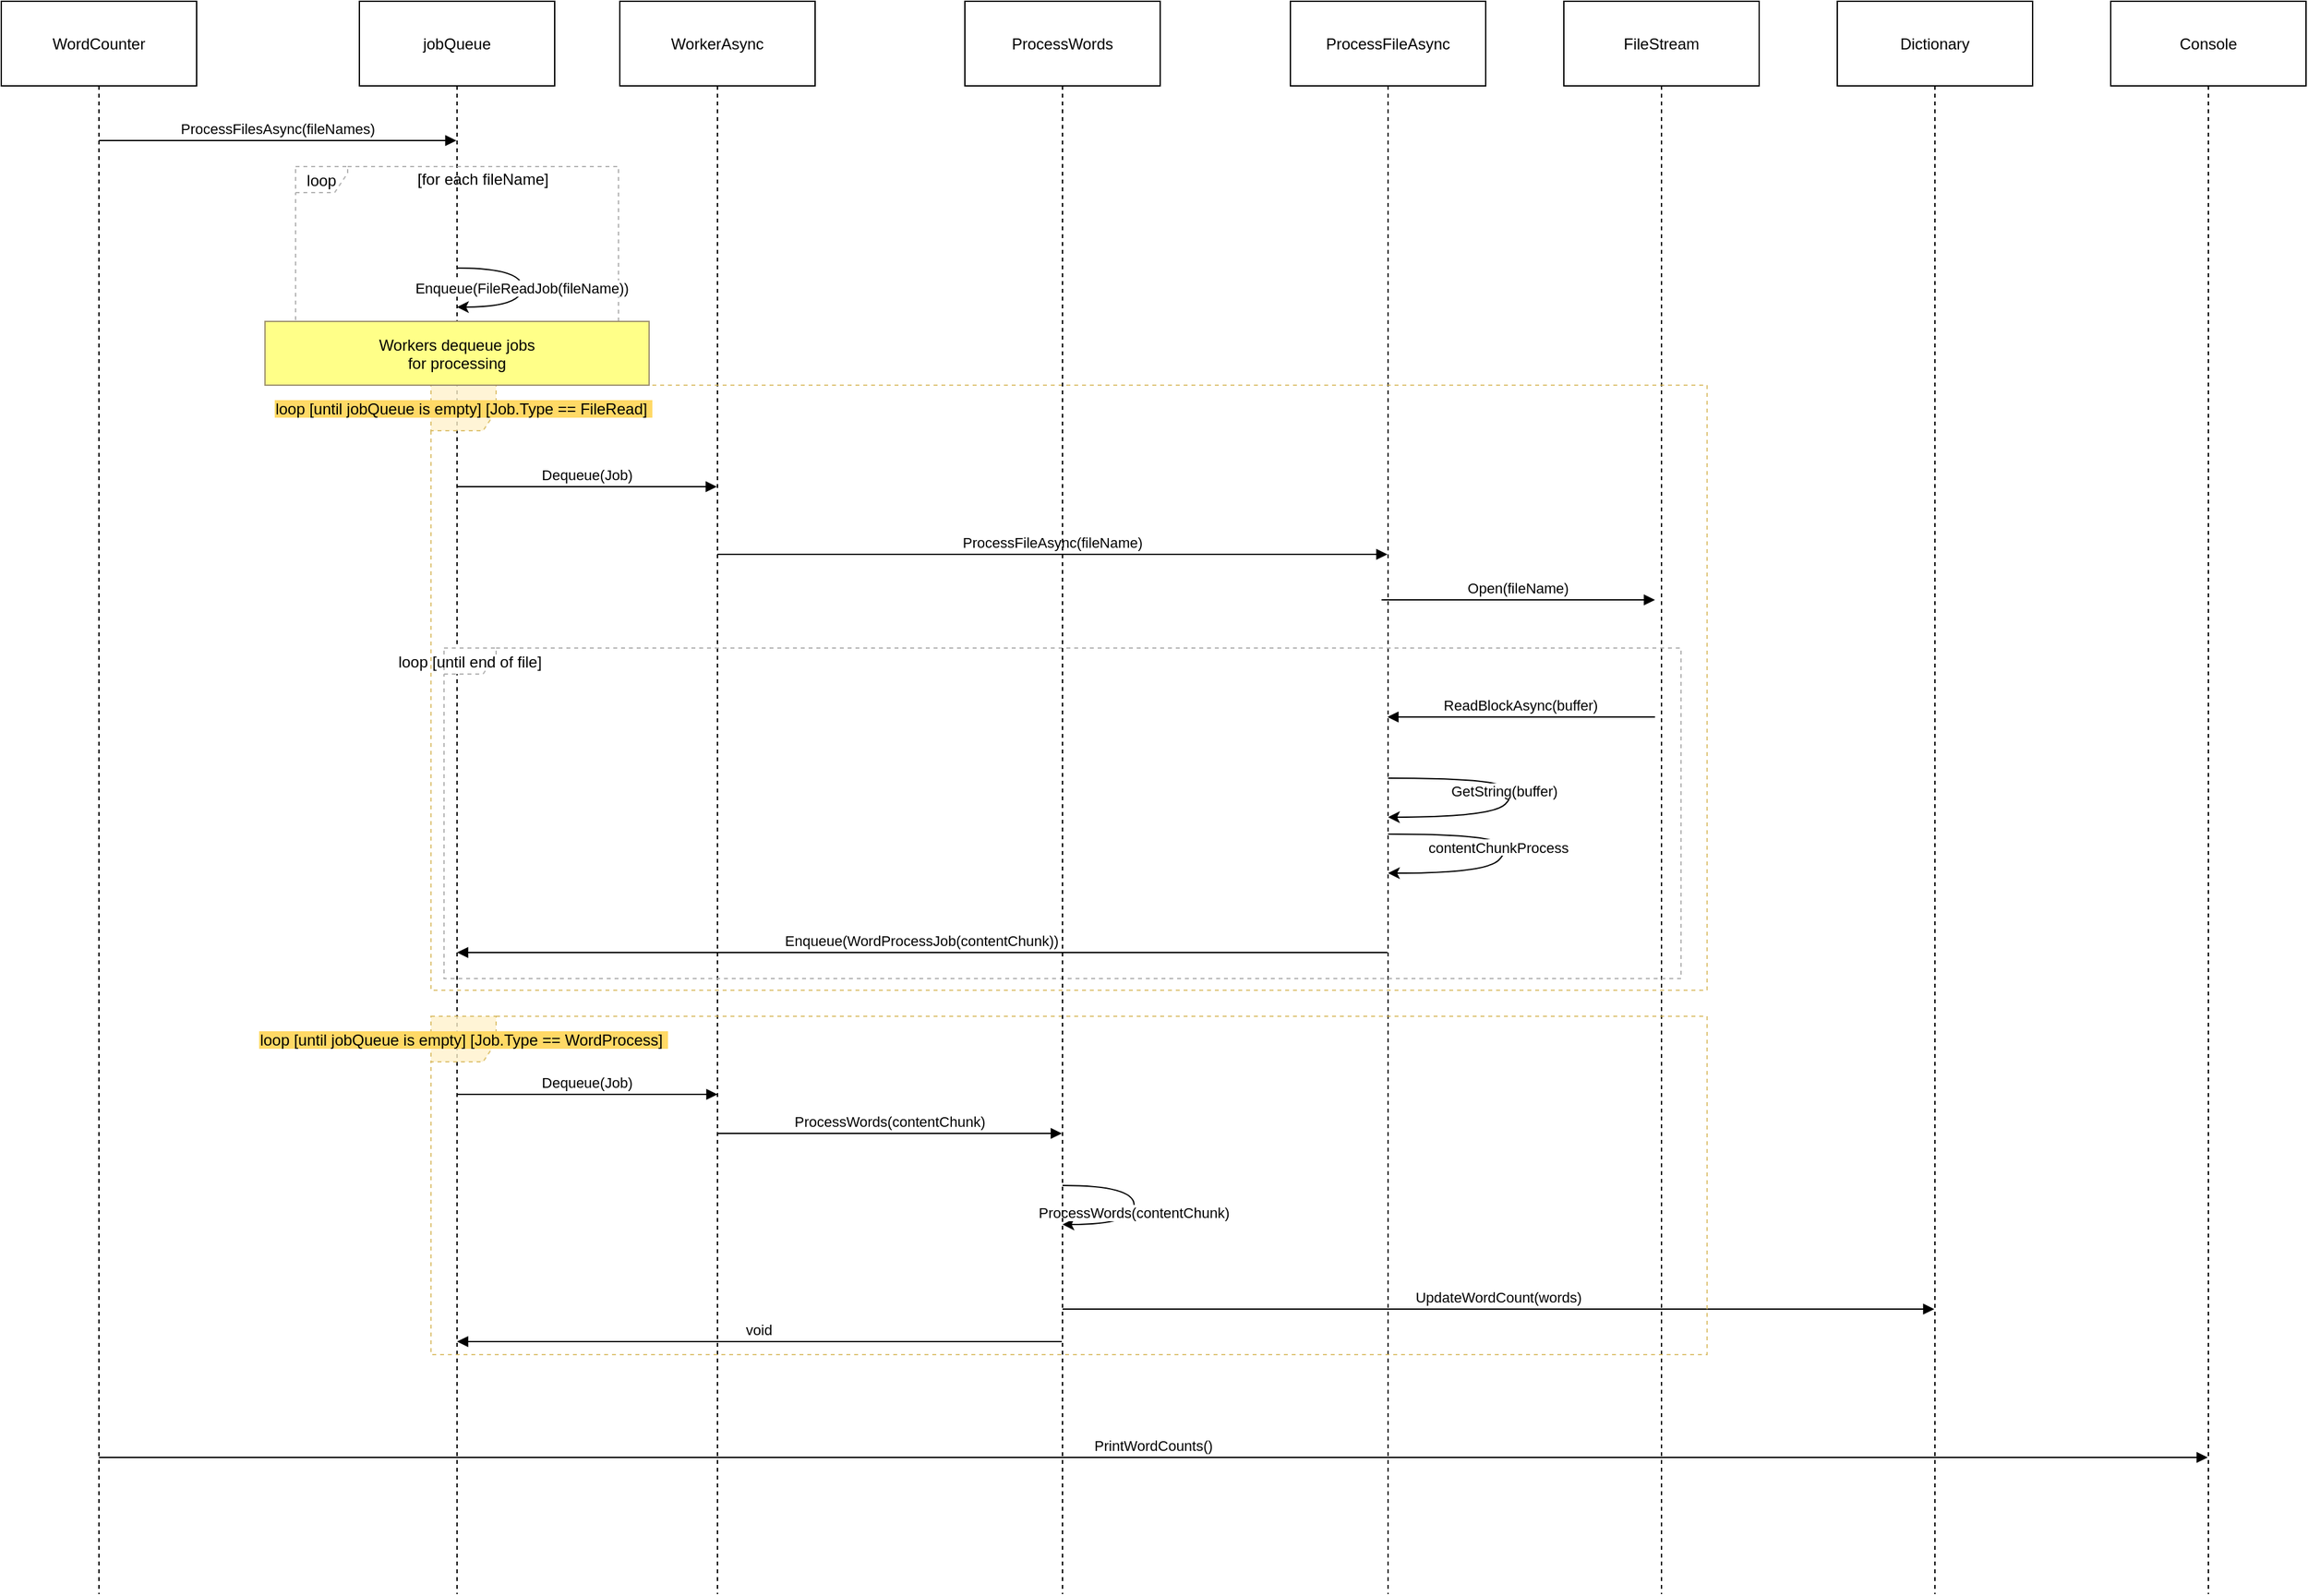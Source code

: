 <mxfile version="24.2.7" type="device">
  <diagram name="Side-1" id="oTTtlojiL8l6WzHwBe9r">
    <mxGraphModel dx="1248" dy="-76" grid="1" gridSize="10" guides="1" tooltips="1" connect="1" arrows="1" fold="1" page="1" pageScale="1" pageWidth="827" pageHeight="1169" math="0" shadow="0">
      <root>
        <mxCell id="0" />
        <mxCell id="1" parent="0" />
        <mxCell id="Z73Jn3l_7CpgKxPlknMw-25" value="WordCounter" style="shape=umlLifeline;perimeter=lifelinePerimeter;whiteSpace=wrap;container=1;dropTarget=0;collapsible=0;recursiveResize=0;outlineConnect=0;portConstraint=eastwest;newEdgeStyle={&quot;edgeStyle&quot;:&quot;elbowEdgeStyle&quot;,&quot;elbow&quot;:&quot;vertical&quot;,&quot;curved&quot;:0,&quot;rounded&quot;:0};size=65;" vertex="1" parent="1">
          <mxGeometry x="20" y="1220" width="150" height="1224" as="geometry" />
        </mxCell>
        <mxCell id="Z73Jn3l_7CpgKxPlknMw-26" value="jobQueue" style="shape=umlLifeline;perimeter=lifelinePerimeter;whiteSpace=wrap;container=1;dropTarget=0;collapsible=0;recursiveResize=0;outlineConnect=0;portConstraint=eastwest;newEdgeStyle={&quot;edgeStyle&quot;:&quot;elbowEdgeStyle&quot;,&quot;elbow&quot;:&quot;vertical&quot;,&quot;curved&quot;:0,&quot;rounded&quot;:0};size=65;" vertex="1" parent="1">
          <mxGeometry x="295" y="1220" width="150" height="1224" as="geometry" />
        </mxCell>
        <mxCell id="Z73Jn3l_7CpgKxPlknMw-27" value="WorkerAsync" style="shape=umlLifeline;perimeter=lifelinePerimeter;whiteSpace=wrap;container=1;dropTarget=0;collapsible=0;recursiveResize=0;outlineConnect=0;portConstraint=eastwest;newEdgeStyle={&quot;edgeStyle&quot;:&quot;elbowEdgeStyle&quot;,&quot;elbow&quot;:&quot;vertical&quot;,&quot;curved&quot;:0,&quot;rounded&quot;:0};size=65;" vertex="1" parent="1">
          <mxGeometry x="495" y="1220" width="150" height="1224" as="geometry" />
        </mxCell>
        <mxCell id="Z73Jn3l_7CpgKxPlknMw-30" value="ProcessFileAsync" style="shape=umlLifeline;perimeter=lifelinePerimeter;whiteSpace=wrap;container=1;dropTarget=0;collapsible=0;recursiveResize=0;outlineConnect=0;portConstraint=eastwest;newEdgeStyle={&quot;edgeStyle&quot;:&quot;elbowEdgeStyle&quot;,&quot;elbow&quot;:&quot;vertical&quot;,&quot;curved&quot;:0,&quot;rounded&quot;:0};size=65;" vertex="1" parent="1">
          <mxGeometry x="1010" y="1220" width="150" height="1224" as="geometry" />
        </mxCell>
        <mxCell id="Z73Jn3l_7CpgKxPlknMw-31" value="FileStream" style="shape=umlLifeline;perimeter=lifelinePerimeter;whiteSpace=wrap;container=1;dropTarget=0;collapsible=0;recursiveResize=0;outlineConnect=0;portConstraint=eastwest;newEdgeStyle={&quot;edgeStyle&quot;:&quot;elbowEdgeStyle&quot;,&quot;elbow&quot;:&quot;vertical&quot;,&quot;curved&quot;:0,&quot;rounded&quot;:0};size=65;" vertex="1" parent="1">
          <mxGeometry x="1220" y="1220" width="150" height="1224" as="geometry" />
        </mxCell>
        <mxCell id="Z73Jn3l_7CpgKxPlknMw-33" value="Dictionary" style="shape=umlLifeline;perimeter=lifelinePerimeter;whiteSpace=wrap;container=1;dropTarget=0;collapsible=0;recursiveResize=0;outlineConnect=0;portConstraint=eastwest;newEdgeStyle={&quot;edgeStyle&quot;:&quot;elbowEdgeStyle&quot;,&quot;elbow&quot;:&quot;vertical&quot;,&quot;curved&quot;:0,&quot;rounded&quot;:0};size=65;" vertex="1" parent="1">
          <mxGeometry x="1430" y="1220" width="150" height="1224" as="geometry" />
        </mxCell>
        <mxCell id="Z73Jn3l_7CpgKxPlknMw-34" value="Console" style="shape=umlLifeline;perimeter=lifelinePerimeter;whiteSpace=wrap;container=1;dropTarget=0;collapsible=0;recursiveResize=0;outlineConnect=0;portConstraint=eastwest;newEdgeStyle={&quot;edgeStyle&quot;:&quot;elbowEdgeStyle&quot;,&quot;elbow&quot;:&quot;vertical&quot;,&quot;curved&quot;:0,&quot;rounded&quot;:0};size=65;" vertex="1" parent="1">
          <mxGeometry x="1640" y="1220" width="150" height="1224" as="geometry" />
        </mxCell>
        <mxCell id="Z73Jn3l_7CpgKxPlknMw-35" value="loop" style="shape=umlFrame;dashed=1;pointerEvents=0;dropTarget=0;strokeColor=#B3B3B3;height=20;width=40" vertex="1" parent="1">
          <mxGeometry x="246" y="1347" width="248" height="158" as="geometry" />
        </mxCell>
        <mxCell id="Z73Jn3l_7CpgKxPlknMw-36" value="[for each fileName]" style="text;strokeColor=none;fillColor=none;align=center;verticalAlign=middle;whiteSpace=wrap;" vertex="1" parent="Z73Jn3l_7CpgKxPlknMw-35">
          <mxGeometry x="40" width="208" height="20" as="geometry" />
        </mxCell>
        <mxCell id="Z73Jn3l_7CpgKxPlknMw-37" value="loop [until end of file]" style="shape=umlFrame;dashed=1;pointerEvents=0;dropTarget=0;strokeColor=#B3B3B3;height=20;width=40" vertex="1" parent="1">
          <mxGeometry x="360" y="1717" width="950" height="254" as="geometry" />
        </mxCell>
        <mxCell id="Z73Jn3l_7CpgKxPlknMw-39" value="loop [until jobQueue is empty] [Job.Type == FileRead] " style="shape=umlFrame;dashed=1;pointerEvents=0;dropTarget=0;strokeColor=#d6b656;height=35;width=50;fillColor=#fff2cc;opacity=80;labelBackgroundColor=#FFD966;textShadow=0;" vertex="1" parent="1">
          <mxGeometry x="350" y="1515" width="980" height="465" as="geometry" />
        </mxCell>
        <mxCell id="Z73Jn3l_7CpgKxPlknMw-43" value="ProcessFilesAsync(fileNames)" style="verticalAlign=bottom;endArrow=block;edgeStyle=elbowEdgeStyle;elbow=vertical;curved=0;rounded=0;" edge="1" parent="1" source="Z73Jn3l_7CpgKxPlknMw-25" target="Z73Jn3l_7CpgKxPlknMw-26">
          <mxGeometry relative="1" as="geometry">
            <Array as="points">
              <mxPoint x="243" y="1327" />
            </Array>
          </mxGeometry>
        </mxCell>
        <mxCell id="Z73Jn3l_7CpgKxPlknMw-44" value="Enqueue(FileReadJob(fileName))" style="curved=1;rounded=0;" edge="1" parent="1" source="Z73Jn3l_7CpgKxPlknMw-26" target="Z73Jn3l_7CpgKxPlknMw-26">
          <mxGeometry relative="1" as="geometry">
            <Array as="points">
              <mxPoint x="420" y="1425" />
              <mxPoint x="420" y="1455" />
            </Array>
          </mxGeometry>
        </mxCell>
        <mxCell id="Z73Jn3l_7CpgKxPlknMw-45" value="Dequeue(Job)" style="verticalAlign=bottom;endArrow=block;edgeStyle=elbowEdgeStyle;elbow=vertical;curved=0;rounded=0;" edge="1" parent="1" source="Z73Jn3l_7CpgKxPlknMw-26" target="Z73Jn3l_7CpgKxPlknMw-27">
          <mxGeometry relative="1" as="geometry">
            <Array as="points">
              <mxPoint x="480" y="1593" />
            </Array>
          </mxGeometry>
        </mxCell>
        <mxCell id="Z73Jn3l_7CpgKxPlknMw-46" value="ProcessFileAsync(fileName)" style="verticalAlign=bottom;endArrow=block;edgeStyle=elbowEdgeStyle;elbow=vertical;curved=0;rounded=0;" edge="1" parent="1" source="Z73Jn3l_7CpgKxPlknMw-27" target="Z73Jn3l_7CpgKxPlknMw-30">
          <mxGeometry relative="1" as="geometry">
            <Array as="points">
              <mxPoint x="880" y="1645" />
            </Array>
          </mxGeometry>
        </mxCell>
        <mxCell id="Z73Jn3l_7CpgKxPlknMw-47" value="Open(fileName)" style="verticalAlign=bottom;endArrow=block;edgeStyle=elbowEdgeStyle;elbow=vertical;curved=0;rounded=0;" edge="1" parent="1">
          <mxGeometry relative="1" as="geometry">
            <Array as="points">
              <mxPoint x="1160" y="1680" />
            </Array>
            <mxPoint x="1080" y="1680" as="sourcePoint" />
            <mxPoint x="1290" y="1680" as="targetPoint" />
          </mxGeometry>
        </mxCell>
        <mxCell id="Z73Jn3l_7CpgKxPlknMw-48" value="ReadBlockAsync(buffer)" style="verticalAlign=bottom;endArrow=block;edgeStyle=elbowEdgeStyle;elbow=vertical;curved=0;rounded=0;" edge="1" parent="1">
          <mxGeometry relative="1" as="geometry">
            <Array as="points" />
            <mxPoint x="1290" y="1770" as="sourcePoint" />
            <mxPoint x="1084.5" y="1770" as="targetPoint" />
          </mxGeometry>
        </mxCell>
        <mxCell id="Z73Jn3l_7CpgKxPlknMw-51" value="Enqueue(WordProcessJob(contentChunk))" style="verticalAlign=bottom;endArrow=block;edgeStyle=elbowEdgeStyle;elbow=vertical;curved=0;rounded=0;" edge="1" parent="1" source="Z73Jn3l_7CpgKxPlknMw-30" target="Z73Jn3l_7CpgKxPlknMw-26">
          <mxGeometry relative="1" as="geometry">
            <Array as="points">
              <mxPoint x="780" y="1951" />
            </Array>
          </mxGeometry>
        </mxCell>
        <mxCell id="Z73Jn3l_7CpgKxPlknMw-55" value="UpdateWordCount(words)" style="verticalAlign=bottom;endArrow=block;edgeStyle=elbowEdgeStyle;elbow=vertical;curved=0;rounded=0;" edge="1" parent="1" source="Z73Jn3l_7CpgKxPlknMw-66" target="Z73Jn3l_7CpgKxPlknMw-33">
          <mxGeometry relative="1" as="geometry">
            <Array as="points">
              <mxPoint x="988" y="2225" />
            </Array>
          </mxGeometry>
        </mxCell>
        <mxCell id="Z73Jn3l_7CpgKxPlknMw-57" value="PrintWordCounts()" style="verticalAlign=bottom;endArrow=block;edgeStyle=elbowEdgeStyle;elbow=vertical;curved=0;rounded=0;" edge="1" parent="1" source="Z73Jn3l_7CpgKxPlknMw-25" target="Z73Jn3l_7CpgKxPlknMw-34">
          <mxGeometry relative="1" as="geometry">
            <Array as="points">
              <mxPoint x="1088" y="2339" />
            </Array>
          </mxGeometry>
        </mxCell>
        <mxCell id="Z73Jn3l_7CpgKxPlknMw-60" value="contentChunkProcess" style="curved=1;rounded=0;" edge="1" parent="1" source="Z73Jn3l_7CpgKxPlknMw-30" target="Z73Jn3l_7CpgKxPlknMw-30">
          <mxGeometry x="-0.128" y="-3" relative="1" as="geometry">
            <Array as="points">
              <mxPoint x="1150" y="1860" />
              <mxPoint x="1180" y="1870" />
              <mxPoint x="1160" y="1890" />
            </Array>
            <mxPoint x="1170" y="1860" as="sourcePoint" />
            <mxPoint x="1170" y="1890" as="targetPoint" />
            <mxPoint as="offset" />
          </mxGeometry>
        </mxCell>
        <mxCell id="Z73Jn3l_7CpgKxPlknMw-61" value="GetString(buffer)" style="curved=1;rounded=0;" edge="1" parent="1" source="Z73Jn3l_7CpgKxPlknMw-30" target="Z73Jn3l_7CpgKxPlknMw-30">
          <mxGeometry x="-0.13" y="-3" relative="1" as="geometry">
            <Array as="points">
              <mxPoint x="1155" y="1817" />
              <mxPoint x="1185" y="1827" />
              <mxPoint x="1165" y="1847" />
            </Array>
            <mxPoint x="1080" y="1820" as="sourcePoint" />
            <mxPoint x="1080" y="1840" as="targetPoint" />
            <mxPoint as="offset" />
          </mxGeometry>
        </mxCell>
        <mxCell id="Z73Jn3l_7CpgKxPlknMw-62" value="loop [until jobQueue is empty] [Job.Type == WordProcess] " style="shape=umlFrame;dashed=1;pointerEvents=0;dropTarget=0;strokeColor=#d6b656;height=35;width=50;fillColor=#fff2cc;opacity=80;labelBackgroundColor=#FFD966;textShadow=0;" vertex="1" parent="1">
          <mxGeometry x="350" y="2000" width="980" height="260" as="geometry" />
        </mxCell>
        <mxCell id="Z73Jn3l_7CpgKxPlknMw-63" value="ProcessWords(contentChunk)" style="curved=1;rounded=0;" edge="1" parent="1" source="Z73Jn3l_7CpgKxPlknMw-66" target="Z73Jn3l_7CpgKxPlknMw-66">
          <mxGeometry x="0.077" relative="1" as="geometry">
            <Array as="points">
              <mxPoint x="890" y="2130" />
              <mxPoint x="890" y="2160" />
            </Array>
            <mxPoint x="840" y="2130" as="sourcePoint" />
            <mxPoint x="840" y="2160" as="targetPoint" />
            <mxPoint as="offset" />
          </mxGeometry>
        </mxCell>
        <mxCell id="Z73Jn3l_7CpgKxPlknMw-64" value="Dequeue(Job)" style="verticalAlign=bottom;endArrow=block;edgeStyle=elbowEdgeStyle;elbow=vertical;curved=0;rounded=0;" edge="1" parent="1">
          <mxGeometry relative="1" as="geometry">
            <Array as="points">
              <mxPoint x="480" y="2060" />
            </Array>
            <mxPoint x="370" y="2060" as="sourcePoint" />
            <mxPoint x="570" y="2060" as="targetPoint" />
          </mxGeometry>
        </mxCell>
        <mxCell id="Z73Jn3l_7CpgKxPlknMw-65" value="Workers dequeue jobs&#xa;for processing" style="fillColor=#ffff88;strokeColor=#9E916F;" vertex="1" parent="1">
          <mxGeometry x="222.5" y="1466" width="295" height="49" as="geometry" />
        </mxCell>
        <mxCell id="Z73Jn3l_7CpgKxPlknMw-66" value="ProcessWords" style="shape=umlLifeline;perimeter=lifelinePerimeter;whiteSpace=wrap;container=1;dropTarget=0;collapsible=0;recursiveResize=0;outlineConnect=0;portConstraint=eastwest;newEdgeStyle={&quot;edgeStyle&quot;:&quot;elbowEdgeStyle&quot;,&quot;elbow&quot;:&quot;vertical&quot;,&quot;curved&quot;:0,&quot;rounded&quot;:0};size=65;" vertex="1" parent="1">
          <mxGeometry x="760" y="1220" width="150" height="1224" as="geometry" />
        </mxCell>
        <mxCell id="Z73Jn3l_7CpgKxPlknMw-67" value="ProcessWords(contentChunk)" style="verticalAlign=bottom;endArrow=block;edgeStyle=elbowEdgeStyle;elbow=vertical;curved=0;rounded=0;" edge="1" parent="1" target="Z73Jn3l_7CpgKxPlknMw-66">
          <mxGeometry relative="1" as="geometry">
            <Array as="points" />
            <mxPoint x="570" y="2090" as="sourcePoint" />
            <mxPoint x="820" y="2090" as="targetPoint" />
          </mxGeometry>
        </mxCell>
        <mxCell id="Z73Jn3l_7CpgKxPlknMw-68" value="void" style="verticalAlign=bottom;endArrow=block;edgeStyle=elbowEdgeStyle;elbow=vertical;curved=0;rounded=0;" edge="1" parent="1" source="Z73Jn3l_7CpgKxPlknMw-66">
          <mxGeometry relative="1" as="geometry">
            <Array as="points">
              <mxPoint x="780" y="2250" />
            </Array>
            <mxPoint x="780" y="2250" as="sourcePoint" />
            <mxPoint x="370" y="2250" as="targetPoint" />
          </mxGeometry>
        </mxCell>
      </root>
    </mxGraphModel>
  </diagram>
</mxfile>
